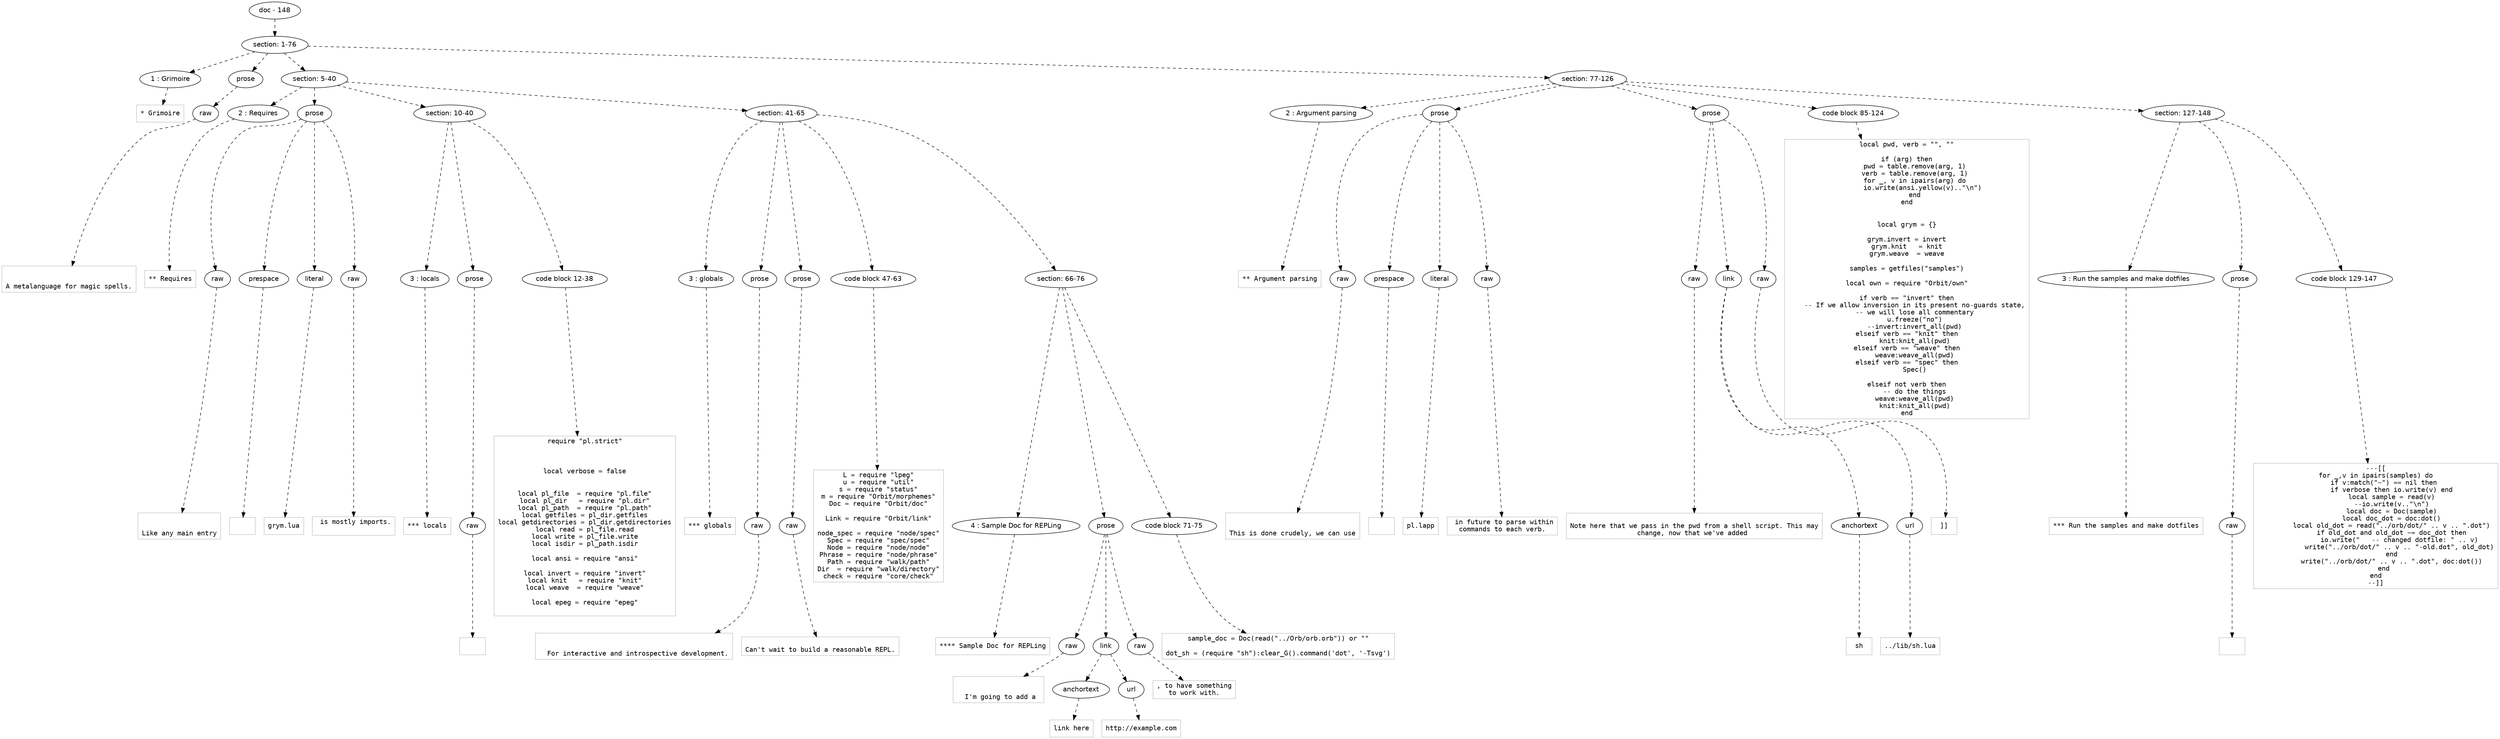 digraph lpegNode {

node [fontname=Helvetica]
edge [style=dashed]

doc_0 [label="doc - 148"]


doc_0 -> { section_1}
{rank=same; section_1}

section_1 [label="section: 1-76"]


// END RANK doc_0

section_1 -> { header_2 prose_3 section_4 section_5}
{rank=same; header_2 prose_3 section_4 section_5}

header_2 [label="1 : Grimoire"]

prose_3 [label="prose"]

section_4 [label="section: 5-40"]

section_5 [label="section: 77-126"]


// END RANK section_1

header_2 -> leaf_6
leaf_6  [color=Gray,shape=rectangle,fontname=Inconsolata,label="* Grimoire"]
// END RANK header_2

prose_3 -> { raw_7}
{rank=same; raw_7}

raw_7 [label="raw"]


// END RANK prose_3

raw_7 -> leaf_8
leaf_8  [color=Gray,shape=rectangle,fontname=Inconsolata,label="

A metalanguage for magic spells.
"]
// END RANK raw_7

section_4 -> { header_9 prose_10 section_11 section_12}
{rank=same; header_9 prose_10 section_11 section_12}

header_9 [label="2 : Requires"]

prose_10 [label="prose"]

section_11 [label="section: 10-40"]

section_12 [label="section: 41-65"]


// END RANK section_4

header_9 -> leaf_13
leaf_13  [color=Gray,shape=rectangle,fontname=Inconsolata,label="** Requires"]
// END RANK header_9

prose_10 -> { raw_14 prespace_15 literal_16 raw_17}
{rank=same; raw_14 prespace_15 literal_16 raw_17}

raw_14 [label="raw"]

prespace_15 [label="prespace"]

literal_16 [label="literal"]

raw_17 [label="raw"]


// END RANK prose_10

raw_14 -> leaf_18
leaf_18  [color=Gray,shape=rectangle,fontname=Inconsolata,label="

Like any main entry"]
// END RANK raw_14

prespace_15 -> leaf_19
leaf_19  [color=Gray,shape=rectangle,fontname=Inconsolata,label=" "]
// END RANK prespace_15

literal_16 -> leaf_20
leaf_20  [color=Gray,shape=rectangle,fontname=Inconsolata,label="grym.lua"]
// END RANK literal_16

raw_17 -> leaf_21
leaf_21  [color=Gray,shape=rectangle,fontname=Inconsolata,label=" is mostly imports.

"]
// END RANK raw_17

section_11 -> { header_22 prose_23 codeblock_24}
{rank=same; header_22 prose_23 codeblock_24}

header_22 [label="3 : locals"]

prose_23 [label="prose"]

codeblock_24 [label="code block 12-38"]


// END RANK section_11

header_22 -> leaf_25
leaf_25  [color=Gray,shape=rectangle,fontname=Inconsolata,label="*** locals"]
// END RANK header_22

prose_23 -> { raw_26}
{rank=same; raw_26}

raw_26 [label="raw"]


// END RANK prose_23

raw_26 -> leaf_27
leaf_27  [color=Gray,shape=rectangle,fontname=Inconsolata,label="
"]
// END RANK raw_26

codeblock_24 -> leaf_28
leaf_28  [color=Gray,shape=rectangle,fontname=Inconsolata,label="require \"pl.strict\"



local verbose = false


local pl_file  = require \"pl.file\"
local pl_dir   = require \"pl.dir\"
local pl_path  = require \"pl.path\"
local getfiles = pl_dir.getfiles
local getdirectories = pl_dir.getdirectories
local read = pl_file.read
local write = pl_file.write
local isdir = pl_path.isdir

local ansi = require \"ansi\"

local invert = require \"invert\"
local knit   = require \"knit\"
local weave  = require \"weave\"

local epeg = require \"epeg\"

"]
// END RANK codeblock_24

section_12 -> { header_29 prose_30 prose_31 codeblock_32 section_33}
{rank=same; header_29 prose_30 prose_31 codeblock_32 section_33}

header_29 [label="3 : globals"]

prose_30 [label="prose"]

prose_31 [label="prose"]

codeblock_32 [label="code block 47-63"]

section_33 [label="section: 66-76"]


// END RANK section_12

header_29 -> leaf_34
leaf_34  [color=Gray,shape=rectangle,fontname=Inconsolata,label="*** globals"]
// END RANK header_29

prose_30 -> { raw_35}
{rank=same; raw_35}

raw_35 [label="raw"]


// END RANK prose_30

raw_35 -> leaf_36
leaf_36  [color=Gray,shape=rectangle,fontname=Inconsolata,label="

  For interactive and introspective development.
"]
// END RANK raw_35

prose_31 -> { raw_37}
{rank=same; raw_37}

raw_37 [label="raw"]


// END RANK prose_31

raw_37 -> leaf_38
leaf_38  [color=Gray,shape=rectangle,fontname=Inconsolata,label="
Can't wait to build a reasonable REPL.
"]
// END RANK raw_37

codeblock_32 -> leaf_39
leaf_39  [color=Gray,shape=rectangle,fontname=Inconsolata,label="L = require \"lpeg\"
u = require \"util\"
s = require \"status\"
m = require \"Orbit/morphemes\"
Doc = require \"Orbit/doc\"

Link = require \"Orbit/link\"

node_spec = require \"node/spec\"
Spec = require \"spec/spec\"
Node = require \"node/node\"
Phrase = require \"node/phrase\"
Path = require \"walk/path\"
Dir  = require \"walk/directory\"
check = require \"core/check\""]
// END RANK codeblock_32

section_33 -> { header_40 prose_41 codeblock_42}
{rank=same; header_40 prose_41 codeblock_42}

header_40 [label="4 : Sample Doc for REPLing"]

prose_41 [label="prose"]

codeblock_42 [label="code block 71-75"]


// END RANK section_33

header_40 -> leaf_43
leaf_43  [color=Gray,shape=rectangle,fontname=Inconsolata,label="**** Sample Doc for REPLing"]
// END RANK header_40

prose_41 -> { raw_44 link_45 raw_46}
{rank=same; raw_44 link_45 raw_46}

raw_44 [label="raw"]

link_45 [label="link"]

raw_46 [label="raw"]


// END RANK prose_41

raw_44 -> leaf_47
leaf_47  [color=Gray,shape=rectangle,fontname=Inconsolata,label="

  I'm going to add a "]
// END RANK raw_44

link_45 -> { anchortext_48 url_49}
{rank=same; anchortext_48 url_49}

anchortext_48 [label="anchortext"]

url_49 [label="url"]


// END RANK link_45

anchortext_48 -> leaf_50
leaf_50  [color=Gray,shape=rectangle,fontname=Inconsolata,label="link here"]
// END RANK anchortext_48

url_49 -> leaf_51
leaf_51  [color=Gray,shape=rectangle,fontname=Inconsolata,label="http://example.com"]
// END RANK url_49

raw_46 -> leaf_52
leaf_52  [color=Gray,shape=rectangle,fontname=Inconsolata,label=", to have something
to work with.
"]
// END RANK raw_46

codeblock_42 -> leaf_53
leaf_53  [color=Gray,shape=rectangle,fontname=Inconsolata,label="sample_doc = Doc(read(\"../Orb/orb.orb\")) or \"\"

dot_sh = (require \"sh\"):clear_G().command('dot', '-Tsvg')"]
// END RANK codeblock_42

section_5 -> { header_54 prose_55 prose_56 codeblock_57 section_58}
{rank=same; header_54 prose_55 prose_56 codeblock_57 section_58}

header_54 [label="2 : Argument parsing"]

prose_55 [label="prose"]

prose_56 [label="prose"]

codeblock_57 [label="code block 85-124"]

section_58 [label="section: 127-148"]


// END RANK section_5

header_54 -> leaf_59
leaf_59  [color=Gray,shape=rectangle,fontname=Inconsolata,label="** Argument parsing"]
// END RANK header_54

prose_55 -> { raw_60 prespace_61 literal_62 raw_63}
{rank=same; raw_60 prespace_61 literal_62 raw_63}

raw_60 [label="raw"]

prespace_61 [label="prespace"]

literal_62 [label="literal"]

raw_63 [label="raw"]


// END RANK prose_55

raw_60 -> leaf_64
leaf_64  [color=Gray,shape=rectangle,fontname=Inconsolata,label="

This is done crudely, we can use"]
// END RANK raw_60

prespace_61 -> leaf_65
leaf_65  [color=Gray,shape=rectangle,fontname=Inconsolata,label=" "]
// END RANK prespace_61

literal_62 -> leaf_66
leaf_66  [color=Gray,shape=rectangle,fontname=Inconsolata,label="pl.lapp"]
// END RANK literal_62

raw_63 -> leaf_67
leaf_67  [color=Gray,shape=rectangle,fontname=Inconsolata,label=" in future to parse within
commands to each verb.
"]
// END RANK raw_63

prose_56 -> { raw_68 link_69 raw_70}
{rank=same; raw_68 link_69 raw_70}

raw_68 [label="raw"]

link_69 [label="link"]

raw_70 [label="raw"]


// END RANK prose_56

raw_68 -> leaf_71
leaf_71  [color=Gray,shape=rectangle,fontname=Inconsolata,label="
Note here that we pass in the pwd from a shell script. This may
change, now that we've added "]
// END RANK raw_68

link_69 -> { anchortext_72 url_73}
{rank=same; anchortext_72 url_73}

anchortext_72 [label="anchortext"]

url_73 [label="url"]


// END RANK link_69

anchortext_72 -> leaf_74
leaf_74  [color=Gray,shape=rectangle,fontname=Inconsolata,label="sh"]
// END RANK anchortext_72

url_73 -> leaf_75
leaf_75  [color=Gray,shape=rectangle,fontname=Inconsolata,label="../lib/sh.lua"]
// END RANK url_73

raw_70 -> leaf_76
leaf_76  [color=Gray,shape=rectangle,fontname=Inconsolata,label="]]
"]
// END RANK raw_70

codeblock_57 -> leaf_77
leaf_77  [color=Gray,shape=rectangle,fontname=Inconsolata,label="local pwd, verb = \"\", \"\"

if (arg) then
    pwd = table.remove(arg, 1)
    verb = table.remove(arg, 1)
    for _, v in ipairs(arg) do
        io.write(ansi.yellow(v)..\"\\n\")
    end
end


local grym = {}

grym.invert = invert
grym.knit   = knit
grym.weave  = weave

samples = getfiles(\"samples\")

local own = require \"Orbit/own\"

if verb == \"invert\" then
    -- If we allow inversion in its present no-guards state,
    -- we will lose all commentary
    u.freeze(\"no\")
    --invert:invert_all(pwd)
elseif verb == \"knit\" then
    knit:knit_all(pwd)
elseif verb == \"weave\" then
    weave:weave_all(pwd)
elseif verb == \"spec\" then
    Spec()

elseif not verb then
    -- do the things
    weave:weave_all(pwd)
    knit:knit_all(pwd)
end"]
// END RANK codeblock_57

section_58 -> { header_78 prose_79 codeblock_80}
{rank=same; header_78 prose_79 codeblock_80}

header_78 [label="3 : Run the samples and make dotfiles"]

prose_79 [label="prose"]

codeblock_80 [label="code block 129-147"]


// END RANK section_58

header_78 -> leaf_81
leaf_81  [color=Gray,shape=rectangle,fontname=Inconsolata,label="*** Run the samples and make dotfiles"]
// END RANK header_78

prose_79 -> { raw_82}
{rank=same; raw_82}

raw_82 [label="raw"]


// END RANK prose_79

raw_82 -> leaf_83
leaf_83  [color=Gray,shape=rectangle,fontname=Inconsolata,label="
"]
// END RANK raw_82

codeblock_80 -> leaf_84
leaf_84  [color=Gray,shape=rectangle,fontname=Inconsolata,label="---[[
for _,v in ipairs(samples) do
    if v:match(\"~\") == nil then
        if verbose then io.write(v) end
        local sample = read(v)
        --io.write(v..\"\\n\")
        local doc = Doc(sample)
        local doc_dot = doc:dot()
        local old_dot = read(\"../orb/dot/\" .. v .. \".dot\")
        if old_dot and old_dot ~= doc_dot then
            io.write(\"   -- changed dotfile: \" .. v)
            write(\"../orb/dot/\" .. v .. \"-old.dot\", old_dot)
        end
        write(\"../orb/dot/\" .. v .. \".dot\", doc:dot())
    end
end
--]]"]
// END RANK codeblock_80


}
